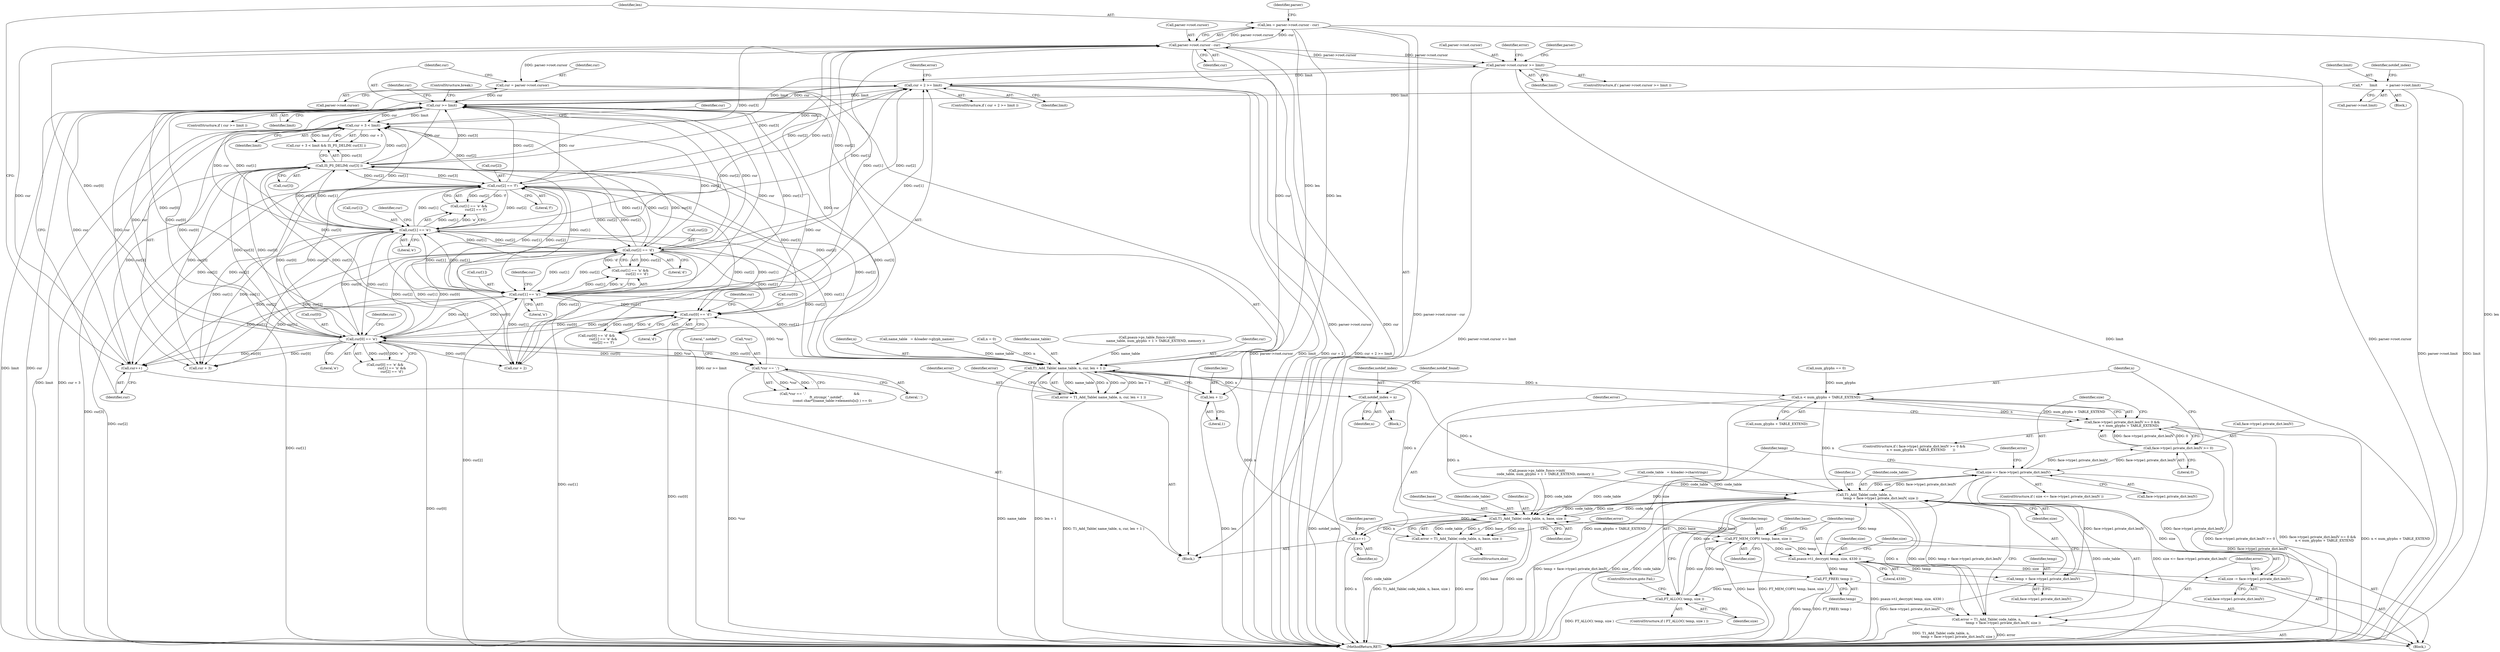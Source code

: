 digraph "0_savannah_73be9f9ab67842cfbec36ee99e8d2301434c84ca@integer" {
"1000377" [label="(Call,len = parser->root.cursor - cur)"];
"1000379" [label="(Call,parser->root.cursor - cur)"];
"1000343" [label="(Call,parser->root.cursor >= limit)"];
"1000289" [label="(Call,cur + 3 < limit)"];
"1000283" [label="(Call,cur >= limit)"];
"1000312" [label="(Call,cur[2] == 'f')"];
"1000334" [label="(Call,cur[2] == 'd')"];
"1000329" [label="(Call,cur[1] == 'n')"];
"1000307" [label="(Call,cur[1] == 'e')"];
"1000294" [label="(Call,IS_PS_DELIM( cur[3] ))"];
"1000323" [label="(Call,cur[0] == 'e')"];
"1000424" [label="(Call,*cur == '.')"];
"1000301" [label="(Call,cur[0] == 'd')"];
"1000275" [label="(Call,cur = parser->root.cursor)"];
"1000181" [label="(Call,*       limit        = parser->root.limit)"];
"1000364" [label="(Call,cur + 2 >= limit)"];
"1000375" [label="(Call,cur++)"];
"1000403" [label="(Call,T1_Add_Table( name_table, n, cur, len + 1 ))"];
"1000401" [label="(Call,error = T1_Add_Table( name_table, n, cur, len + 1 ))"];
"1000440" [label="(Call,notdef_index = n)"];
"1000457" [label="(Call,n < num_glyphs + TABLE_EXTEND)"];
"1000447" [label="(Call,face->type1.private_dict.lenIV >= 0 &&\n             n < num_glyphs + TABLE_EXTEND)"];
"1000504" [label="(Call,T1_Add_Table( code_table, n,\n                                temp + face->type1.private_dict.lenIV, size ))"];
"1000465" [label="(Call,size <= face->type1.private_dict.lenIV)"];
"1000448" [label="(Call,face->type1.private_dict.lenIV >= 0)"];
"1000481" [label="(Call,FT_ALLOC( temp, size ))"];
"1000485" [label="(Call,FT_MEM_COPY( temp, base, size ))"];
"1000489" [label="(Call,psaux->t1_decrypt( temp, size, 4330 ))"];
"1000493" [label="(Call,size -= face->type1.private_dict.lenIV)"];
"1000507" [label="(Call,temp + face->type1.private_dict.lenIV)"];
"1000517" [label="(Call,FT_FREE( temp ))"];
"1000522" [label="(Call,T1_Add_Table( code_table, n, base, size ))"];
"1000520" [label="(Call,error = T1_Add_Table( code_table, n, base, size ))"];
"1000530" [label="(Call,n++)"];
"1000502" [label="(Call,error = T1_Add_Table( code_table, n,\n                                temp + face->type1.private_dict.lenIV, size ))"];
"1000407" [label="(Call,len + 1)"];
"1000293" [label="(Identifier,limit)"];
"1000489" [label="(Call,psaux->t1_decrypt( temp, size, 4330 ))"];
"1000532" [label="(MethodReturn,RET)"];
"1000484" [label="(ControlStructure,goto Fail;)"];
"1000481" [label="(Call,FT_ALLOC( temp, size ))"];
"1000343" [label="(Call,parser->root.cursor >= limit)"];
"1000246" [label="(Call,psaux->ps_table_funcs->init(\n                name_table, num_glyphs + 1 + TABLE_EXTEND, memory ))"];
"1000377" [label="(Call,len = parser->root.cursor - cur)"];
"1000441" [label="(Identifier,notdef_index)"];
"1000380" [label="(Call,parser->root.cursor)"];
"1000192" [label="(Identifier,notdef_index)"];
"1000290" [label="(Call,cur + 3)"];
"1000424" [label="(Call,*cur == '.')"];
"1000522" [label="(Call,T1_Add_Table( code_table, n, base, size ))"];
"1000408" [label="(Identifier,len)"];
"1000379" [label="(Call,parser->root.cursor - cur)"];
"1000524" [label="(Identifier,n)"];
"1000331" [label="(Identifier,cur)"];
"1000313" [label="(Call,cur[2])"];
"1000277" [label="(Call,parser->root.cursor)"];
"1000311" [label="(Literal,'e')"];
"1000495" [label="(Call,face->type1.private_dict.lenIV)"];
"1000491" [label="(Identifier,size)"];
"1000407" [label="(Call,len + 1)"];
"1000323" [label="(Call,cur[0] == 'e')"];
"1000442" [label="(Identifier,n)"];
"1000296" [label="(Identifier,cur)"];
"1000307" [label="(Call,cur[1] == 'e')"];
"1000456" [label="(Literal,0)"];
"1000308" [label="(Call,cur[1])"];
"1000284" [label="(Identifier,cur)"];
"1000525" [label="(Identifier,base)"];
"1000482" [label="(Identifier,temp)"];
"1000322" [label="(Call,cur[0] == 'e' &&\n             cur[1] == 'n' &&\n             cur[2] == 'd')"];
"1000294" [label="(Call,IS_PS_DELIM( cur[3] ))"];
"1000464" [label="(ControlStructure,if ( size <= face->type1.private_dict.lenIV ))"];
"1000291" [label="(Identifier,cur)"];
"1000446" [label="(ControlStructure,if ( face->type1.private_dict.lenIV >= 0 &&\n             n < num_glyphs + TABLE_EXTEND       ))"];
"1000401" [label="(Call,error = T1_Add_Table( name_table, n, cur, len + 1 ))"];
"1000330" [label="(Call,cur[1])"];
"1000406" [label="(Identifier,cur)"];
"1000504" [label="(Call,T1_Add_Table( code_table, n,\n                                temp + face->type1.private_dict.lenIV, size ))"];
"1000403" [label="(Call,T1_Add_Table( name_table, n, cur, len + 1 ))"];
"1000518" [label="(Identifier,temp)"];
"1000349" [label="(Identifier,limit)"];
"1000282" [label="(ControlStructure,if ( cur >= limit ))"];
"1000519" [label="(ControlStructure,else)"];
"1000182" [label="(Identifier,limit)"];
"1000405" [label="(Identifier,n)"];
"1000183" [label="(Call,parser->root.limit)"];
"1000531" [label="(Identifier,n)"];
"1000336" [label="(Identifier,cur)"];
"1000492" [label="(Literal,4330)"];
"1000459" [label="(Call,num_glyphs + TABLE_EXTEND)"];
"1000295" [label="(Call,cur[3])"];
"1000352" [label="(Identifier,error)"];
"1000425" [label="(Call,*cur)"];
"1000488" [label="(Identifier,size)"];
"1000521" [label="(Identifier,error)"];
"1000302" [label="(Call,cur[0])"];
"1000402" [label="(Identifier,error)"];
"1000365" [label="(Call,cur + 2)"];
"1000411" [label="(Identifier,error)"];
"1000327" [label="(Literal,'e')"];
"1000300" [label="(Call,cur[0] == 'd' &&\n             cur[1] == 'e' &&\n             cur[2] == 'f')"];
"1000359" [label="(Identifier,parser)"];
"1000389" [label="(Identifier,parser)"];
"1000149" [label="(Call,name_table   = &loader->glyph_names)"];
"1000507" [label="(Call,temp + face->type1.private_dict.lenIV)"];
"1000335" [label="(Call,cur[2])"];
"1000142" [label="(Call,code_table   = &loader->charstrings)"];
"1000309" [label="(Identifier,cur)"];
"1000181" [label="(Call,*       limit        = parser->root.limit)"];
"1000329" [label="(Call,cur[1] == 'n')"];
"1000305" [label="(Literal,'d')"];
"1000266" [label="(Call,n = 0)"];
"1000467" [label="(Call,face->type1.private_dict.lenIV)"];
"1000324" [label="(Call,cur[0])"];
"1000301" [label="(Call,cur[0] == 'd')"];
"1000490" [label="(Identifier,temp)"];
"1000444" [label="(Identifier,notdef_found)"];
"1000276" [label="(Identifier,cur)"];
"1000506" [label="(Identifier,n)"];
"1000270" [label="(Block,)"];
"1000449" [label="(Call,face->type1.private_dict.lenIV)"];
"1000342" [label="(ControlStructure,if ( parser->root.cursor >= limit ))"];
"1000375" [label="(Call,cur++)"];
"1000288" [label="(Call,cur + 3 < limit && IS_PS_DELIM( cur[3] ))"];
"1000494" [label="(Identifier,size)"];
"1000404" [label="(Identifier,name_table)"];
"1000462" [label="(Block,)"];
"1000503" [label="(Identifier,error)"];
"1000338" [label="(Literal,'d')"];
"1000275" [label="(Call,cur = parser->root.cursor)"];
"1000502" [label="(Call,error = T1_Add_Table( code_table, n,\n                                temp + face->type1.private_dict.lenIV, size ))"];
"1000344" [label="(Call,parser->root.cursor)"];
"1000487" [label="(Identifier,base)"];
"1000316" [label="(Literal,'f')"];
"1000523" [label="(Identifier,code_table)"];
"1000457" [label="(Call,n < num_glyphs + TABLE_EXTEND)"];
"1000476" [label="(Identifier,error)"];
"1000483" [label="(Identifier,size)"];
"1000312" [label="(Call,cur[2] == 'f')"];
"1000363" [label="(ControlStructure,if ( cur + 2 >= limit ))"];
"1000528" [label="(Identifier,error)"];
"1000439" [label="(Block,)"];
"1000516" [label="(Identifier,size)"];
"1000493" [label="(Call,size -= face->type1.private_dict.lenIV)"];
"1000368" [label="(Identifier,limit)"];
"1000505" [label="(Identifier,code_table)"];
"1000480" [label="(ControlStructure,if ( FT_ALLOC( temp, size ) ))"];
"1000306" [label="(Call,cur[1] == 'e' &&\n             cur[2] == 'f')"];
"1000440" [label="(Call,notdef_index = n)"];
"1000509" [label="(Call,face->type1.private_dict.lenIV)"];
"1000508" [label="(Identifier,temp)"];
"1000458" [label="(Identifier,n)"];
"1000448" [label="(Call,face->type1.private_dict.lenIV >= 0)"];
"1000233" [label="(Call,psaux->ps_table_funcs->init(\n                code_table, num_glyphs + 1 + TABLE_EXTEND, memory ))"];
"1000430" [label="(Literal,\".notdef\")"];
"1000289" [label="(Call,cur + 3 < limit)"];
"1000385" [label="(Identifier,cur)"];
"1000285" [label="(Identifier,limit)"];
"1000371" [label="(Identifier,error)"];
"1000216" [label="(Call,num_glyphs == 0)"];
"1000466" [label="(Identifier,size)"];
"1000465" [label="(Call,size <= face->type1.private_dict.lenIV)"];
"1000485" [label="(Call,FT_MEM_COPY( temp, base, size ))"];
"1000486" [label="(Identifier,temp)"];
"1000530" [label="(Call,n++)"];
"1000334" [label="(Call,cur[2] == 'd')"];
"1000283" [label="(Call,cur >= limit)"];
"1000447" [label="(Call,face->type1.private_dict.lenIV >= 0 &&\n             n < num_glyphs + TABLE_EXTEND)"];
"1000376" [label="(Identifier,cur)"];
"1000333" [label="(Literal,'n')"];
"1000314" [label="(Identifier,cur)"];
"1000517" [label="(Call,FT_FREE( temp ))"];
"1000526" [label="(Identifier,size)"];
"1000427" [label="(Literal,'.')"];
"1000274" [label="(Identifier,parser)"];
"1000133" [label="(Block,)"];
"1000378" [label="(Identifier,len)"];
"1000423" [label="(Call,*cur == '.'                                              &&\n             ft_strcmp( \".notdef\",\n                        (const char*)(name_table->elements[n]) ) == 0)"];
"1000520" [label="(Call,error = T1_Add_Table( code_table, n, base, size ))"];
"1000286" [label="(ControlStructure,break;)"];
"1000328" [label="(Call,cur[1] == 'n' &&\n             cur[2] == 'd')"];
"1000364" [label="(Call,cur + 2 >= limit)"];
"1000409" [label="(Literal,1)"];
"1000377" -> "1000270"  [label="AST: "];
"1000377" -> "1000379"  [label="CFG: "];
"1000378" -> "1000377"  [label="AST: "];
"1000379" -> "1000377"  [label="AST: "];
"1000389" -> "1000377"  [label="CFG: "];
"1000377" -> "1000532"  [label="DDG: parser->root.cursor - cur"];
"1000377" -> "1000532"  [label="DDG: len"];
"1000379" -> "1000377"  [label="DDG: parser->root.cursor"];
"1000379" -> "1000377"  [label="DDG: cur"];
"1000377" -> "1000403"  [label="DDG: len"];
"1000377" -> "1000407"  [label="DDG: len"];
"1000379" -> "1000385"  [label="CFG: "];
"1000380" -> "1000379"  [label="AST: "];
"1000385" -> "1000379"  [label="AST: "];
"1000379" -> "1000532"  [label="DDG: parser->root.cursor"];
"1000379" -> "1000532"  [label="DDG: cur"];
"1000379" -> "1000275"  [label="DDG: parser->root.cursor"];
"1000379" -> "1000343"  [label="DDG: parser->root.cursor"];
"1000343" -> "1000379"  [label="DDG: parser->root.cursor"];
"1000375" -> "1000379"  [label="DDG: cur"];
"1000312" -> "1000379"  [label="DDG: cur[2]"];
"1000329" -> "1000379"  [label="DDG: cur[1]"];
"1000307" -> "1000379"  [label="DDG: cur[1]"];
"1000334" -> "1000379"  [label="DDG: cur[2]"];
"1000294" -> "1000379"  [label="DDG: cur[3]"];
"1000323" -> "1000379"  [label="DDG: cur[0]"];
"1000379" -> "1000403"  [label="DDG: cur"];
"1000343" -> "1000342"  [label="AST: "];
"1000343" -> "1000349"  [label="CFG: "];
"1000344" -> "1000343"  [label="AST: "];
"1000349" -> "1000343"  [label="AST: "];
"1000352" -> "1000343"  [label="CFG: "];
"1000359" -> "1000343"  [label="CFG: "];
"1000343" -> "1000532"  [label="DDG: limit"];
"1000343" -> "1000532"  [label="DDG: parser->root.cursor"];
"1000343" -> "1000532"  [label="DDG: parser->root.cursor >= limit"];
"1000289" -> "1000343"  [label="DDG: limit"];
"1000343" -> "1000364"  [label="DDG: limit"];
"1000289" -> "1000288"  [label="AST: "];
"1000289" -> "1000293"  [label="CFG: "];
"1000290" -> "1000289"  [label="AST: "];
"1000293" -> "1000289"  [label="AST: "];
"1000296" -> "1000289"  [label="CFG: "];
"1000288" -> "1000289"  [label="CFG: "];
"1000289" -> "1000532"  [label="DDG: cur + 3"];
"1000289" -> "1000532"  [label="DDG: limit"];
"1000289" -> "1000288"  [label="DDG: cur + 3"];
"1000289" -> "1000288"  [label="DDG: limit"];
"1000283" -> "1000289"  [label="DDG: cur"];
"1000283" -> "1000289"  [label="DDG: limit"];
"1000312" -> "1000289"  [label="DDG: cur[2]"];
"1000329" -> "1000289"  [label="DDG: cur[1]"];
"1000307" -> "1000289"  [label="DDG: cur[1]"];
"1000334" -> "1000289"  [label="DDG: cur[2]"];
"1000294" -> "1000289"  [label="DDG: cur[3]"];
"1000323" -> "1000289"  [label="DDG: cur[0]"];
"1000283" -> "1000282"  [label="AST: "];
"1000283" -> "1000285"  [label="CFG: "];
"1000284" -> "1000283"  [label="AST: "];
"1000285" -> "1000283"  [label="AST: "];
"1000286" -> "1000283"  [label="CFG: "];
"1000291" -> "1000283"  [label="CFG: "];
"1000283" -> "1000532"  [label="DDG: limit"];
"1000283" -> "1000532"  [label="DDG: cur"];
"1000283" -> "1000532"  [label="DDG: cur >= limit"];
"1000312" -> "1000283"  [label="DDG: cur[2]"];
"1000329" -> "1000283"  [label="DDG: cur[1]"];
"1000275" -> "1000283"  [label="DDG: cur"];
"1000307" -> "1000283"  [label="DDG: cur[1]"];
"1000334" -> "1000283"  [label="DDG: cur[2]"];
"1000294" -> "1000283"  [label="DDG: cur[3]"];
"1000323" -> "1000283"  [label="DDG: cur[0]"];
"1000181" -> "1000283"  [label="DDG: limit"];
"1000364" -> "1000283"  [label="DDG: limit"];
"1000283" -> "1000290"  [label="DDG: cur"];
"1000283" -> "1000294"  [label="DDG: cur"];
"1000283" -> "1000301"  [label="DDG: cur"];
"1000283" -> "1000307"  [label="DDG: cur"];
"1000283" -> "1000312"  [label="DDG: cur"];
"1000283" -> "1000323"  [label="DDG: cur"];
"1000283" -> "1000329"  [label="DDG: cur"];
"1000283" -> "1000334"  [label="DDG: cur"];
"1000283" -> "1000364"  [label="DDG: cur"];
"1000283" -> "1000365"  [label="DDG: cur"];
"1000283" -> "1000375"  [label="DDG: cur"];
"1000312" -> "1000306"  [label="AST: "];
"1000312" -> "1000316"  [label="CFG: "];
"1000313" -> "1000312"  [label="AST: "];
"1000316" -> "1000312"  [label="AST: "];
"1000306" -> "1000312"  [label="CFG: "];
"1000312" -> "1000532"  [label="DDG: cur[2]"];
"1000312" -> "1000290"  [label="DDG: cur[2]"];
"1000312" -> "1000294"  [label="DDG: cur[2]"];
"1000312" -> "1000301"  [label="DDG: cur[2]"];
"1000312" -> "1000307"  [label="DDG: cur[2]"];
"1000312" -> "1000306"  [label="DDG: cur[2]"];
"1000312" -> "1000306"  [label="DDG: 'f'"];
"1000334" -> "1000312"  [label="DDG: cur[2]"];
"1000329" -> "1000312"  [label="DDG: cur[1]"];
"1000307" -> "1000312"  [label="DDG: cur[1]"];
"1000294" -> "1000312"  [label="DDG: cur[3]"];
"1000323" -> "1000312"  [label="DDG: cur[0]"];
"1000312" -> "1000323"  [label="DDG: cur[2]"];
"1000312" -> "1000329"  [label="DDG: cur[2]"];
"1000312" -> "1000334"  [label="DDG: cur[2]"];
"1000312" -> "1000364"  [label="DDG: cur[2]"];
"1000312" -> "1000365"  [label="DDG: cur[2]"];
"1000312" -> "1000375"  [label="DDG: cur[2]"];
"1000312" -> "1000403"  [label="DDG: cur[2]"];
"1000334" -> "1000328"  [label="AST: "];
"1000334" -> "1000338"  [label="CFG: "];
"1000335" -> "1000334"  [label="AST: "];
"1000338" -> "1000334"  [label="AST: "];
"1000328" -> "1000334"  [label="CFG: "];
"1000334" -> "1000532"  [label="DDG: cur[2]"];
"1000334" -> "1000290"  [label="DDG: cur[2]"];
"1000334" -> "1000294"  [label="DDG: cur[2]"];
"1000334" -> "1000301"  [label="DDG: cur[2]"];
"1000334" -> "1000307"  [label="DDG: cur[2]"];
"1000334" -> "1000323"  [label="DDG: cur[2]"];
"1000334" -> "1000329"  [label="DDG: cur[2]"];
"1000334" -> "1000328"  [label="DDG: cur[2]"];
"1000334" -> "1000328"  [label="DDG: 'd'"];
"1000329" -> "1000334"  [label="DDG: cur[1]"];
"1000307" -> "1000334"  [label="DDG: cur[1]"];
"1000294" -> "1000334"  [label="DDG: cur[3]"];
"1000323" -> "1000334"  [label="DDG: cur[0]"];
"1000334" -> "1000364"  [label="DDG: cur[2]"];
"1000334" -> "1000365"  [label="DDG: cur[2]"];
"1000334" -> "1000375"  [label="DDG: cur[2]"];
"1000334" -> "1000403"  [label="DDG: cur[2]"];
"1000329" -> "1000328"  [label="AST: "];
"1000329" -> "1000333"  [label="CFG: "];
"1000330" -> "1000329"  [label="AST: "];
"1000333" -> "1000329"  [label="AST: "];
"1000336" -> "1000329"  [label="CFG: "];
"1000328" -> "1000329"  [label="CFG: "];
"1000329" -> "1000532"  [label="DDG: cur[1]"];
"1000329" -> "1000290"  [label="DDG: cur[1]"];
"1000329" -> "1000294"  [label="DDG: cur[1]"];
"1000329" -> "1000301"  [label="DDG: cur[1]"];
"1000329" -> "1000307"  [label="DDG: cur[1]"];
"1000329" -> "1000323"  [label="DDG: cur[1]"];
"1000329" -> "1000328"  [label="DDG: cur[1]"];
"1000329" -> "1000328"  [label="DDG: 'n'"];
"1000307" -> "1000329"  [label="DDG: cur[1]"];
"1000294" -> "1000329"  [label="DDG: cur[3]"];
"1000323" -> "1000329"  [label="DDG: cur[0]"];
"1000329" -> "1000364"  [label="DDG: cur[1]"];
"1000329" -> "1000365"  [label="DDG: cur[1]"];
"1000329" -> "1000375"  [label="DDG: cur[1]"];
"1000329" -> "1000403"  [label="DDG: cur[1]"];
"1000307" -> "1000306"  [label="AST: "];
"1000307" -> "1000311"  [label="CFG: "];
"1000308" -> "1000307"  [label="AST: "];
"1000311" -> "1000307"  [label="AST: "];
"1000314" -> "1000307"  [label="CFG: "];
"1000306" -> "1000307"  [label="CFG: "];
"1000307" -> "1000532"  [label="DDG: cur[1]"];
"1000307" -> "1000290"  [label="DDG: cur[1]"];
"1000307" -> "1000294"  [label="DDG: cur[1]"];
"1000307" -> "1000301"  [label="DDG: cur[1]"];
"1000307" -> "1000306"  [label="DDG: cur[1]"];
"1000307" -> "1000306"  [label="DDG: 'e'"];
"1000294" -> "1000307"  [label="DDG: cur[3]"];
"1000323" -> "1000307"  [label="DDG: cur[0]"];
"1000307" -> "1000323"  [label="DDG: cur[1]"];
"1000307" -> "1000364"  [label="DDG: cur[1]"];
"1000307" -> "1000365"  [label="DDG: cur[1]"];
"1000307" -> "1000375"  [label="DDG: cur[1]"];
"1000307" -> "1000403"  [label="DDG: cur[1]"];
"1000294" -> "1000288"  [label="AST: "];
"1000294" -> "1000295"  [label="CFG: "];
"1000295" -> "1000294"  [label="AST: "];
"1000288" -> "1000294"  [label="CFG: "];
"1000294" -> "1000532"  [label="DDG: cur[3]"];
"1000294" -> "1000290"  [label="DDG: cur[3]"];
"1000294" -> "1000288"  [label="DDG: cur[3]"];
"1000323" -> "1000294"  [label="DDG: cur[0]"];
"1000294" -> "1000301"  [label="DDG: cur[3]"];
"1000294" -> "1000323"  [label="DDG: cur[3]"];
"1000294" -> "1000364"  [label="DDG: cur[3]"];
"1000294" -> "1000365"  [label="DDG: cur[3]"];
"1000294" -> "1000375"  [label="DDG: cur[3]"];
"1000294" -> "1000403"  [label="DDG: cur[3]"];
"1000323" -> "1000322"  [label="AST: "];
"1000323" -> "1000327"  [label="CFG: "];
"1000324" -> "1000323"  [label="AST: "];
"1000327" -> "1000323"  [label="AST: "];
"1000331" -> "1000323"  [label="CFG: "];
"1000322" -> "1000323"  [label="CFG: "];
"1000323" -> "1000532"  [label="DDG: cur[0]"];
"1000323" -> "1000290"  [label="DDG: cur[0]"];
"1000323" -> "1000301"  [label="DDG: cur[0]"];
"1000323" -> "1000322"  [label="DDG: cur[0]"];
"1000323" -> "1000322"  [label="DDG: 'e'"];
"1000424" -> "1000323"  [label="DDG: *cur"];
"1000301" -> "1000323"  [label="DDG: cur[0]"];
"1000323" -> "1000364"  [label="DDG: cur[0]"];
"1000323" -> "1000365"  [label="DDG: cur[0]"];
"1000323" -> "1000375"  [label="DDG: cur[0]"];
"1000323" -> "1000403"  [label="DDG: cur[0]"];
"1000323" -> "1000424"  [label="DDG: cur[0]"];
"1000424" -> "1000423"  [label="AST: "];
"1000424" -> "1000427"  [label="CFG: "];
"1000425" -> "1000424"  [label="AST: "];
"1000427" -> "1000424"  [label="AST: "];
"1000430" -> "1000424"  [label="CFG: "];
"1000423" -> "1000424"  [label="CFG: "];
"1000424" -> "1000532"  [label="DDG: *cur"];
"1000424" -> "1000301"  [label="DDG: *cur"];
"1000424" -> "1000423"  [label="DDG: *cur"];
"1000424" -> "1000423"  [label="DDG: '.'"];
"1000301" -> "1000300"  [label="AST: "];
"1000301" -> "1000305"  [label="CFG: "];
"1000302" -> "1000301"  [label="AST: "];
"1000305" -> "1000301"  [label="AST: "];
"1000309" -> "1000301"  [label="CFG: "];
"1000300" -> "1000301"  [label="CFG: "];
"1000301" -> "1000532"  [label="DDG: cur[0]"];
"1000301" -> "1000300"  [label="DDG: cur[0]"];
"1000301" -> "1000300"  [label="DDG: 'd'"];
"1000275" -> "1000270"  [label="AST: "];
"1000275" -> "1000277"  [label="CFG: "];
"1000276" -> "1000275"  [label="AST: "];
"1000277" -> "1000275"  [label="AST: "];
"1000284" -> "1000275"  [label="CFG: "];
"1000275" -> "1000532"  [label="DDG: parser->root.cursor"];
"1000181" -> "1000133"  [label="AST: "];
"1000181" -> "1000183"  [label="CFG: "];
"1000182" -> "1000181"  [label="AST: "];
"1000183" -> "1000181"  [label="AST: "];
"1000192" -> "1000181"  [label="CFG: "];
"1000181" -> "1000532"  [label="DDG: limit"];
"1000181" -> "1000532"  [label="DDG: parser->root.limit"];
"1000364" -> "1000363"  [label="AST: "];
"1000364" -> "1000368"  [label="CFG: "];
"1000365" -> "1000364"  [label="AST: "];
"1000368" -> "1000364"  [label="AST: "];
"1000371" -> "1000364"  [label="CFG: "];
"1000376" -> "1000364"  [label="CFG: "];
"1000364" -> "1000532"  [label="DDG: cur + 2"];
"1000364" -> "1000532"  [label="DDG: cur + 2 >= limit"];
"1000364" -> "1000532"  [label="DDG: limit"];
"1000375" -> "1000270"  [label="AST: "];
"1000375" -> "1000376"  [label="CFG: "];
"1000376" -> "1000375"  [label="AST: "];
"1000378" -> "1000375"  [label="CFG: "];
"1000403" -> "1000401"  [label="AST: "];
"1000403" -> "1000407"  [label="CFG: "];
"1000404" -> "1000403"  [label="AST: "];
"1000405" -> "1000403"  [label="AST: "];
"1000406" -> "1000403"  [label="AST: "];
"1000407" -> "1000403"  [label="AST: "];
"1000401" -> "1000403"  [label="CFG: "];
"1000403" -> "1000532"  [label="DDG: name_table"];
"1000403" -> "1000532"  [label="DDG: len + 1"];
"1000403" -> "1000401"  [label="DDG: name_table"];
"1000403" -> "1000401"  [label="DDG: n"];
"1000403" -> "1000401"  [label="DDG: cur"];
"1000403" -> "1000401"  [label="DDG: len + 1"];
"1000149" -> "1000403"  [label="DDG: name_table"];
"1000246" -> "1000403"  [label="DDG: name_table"];
"1000530" -> "1000403"  [label="DDG: n"];
"1000266" -> "1000403"  [label="DDG: n"];
"1000403" -> "1000440"  [label="DDG: n"];
"1000403" -> "1000457"  [label="DDG: n"];
"1000403" -> "1000504"  [label="DDG: n"];
"1000403" -> "1000522"  [label="DDG: n"];
"1000401" -> "1000270"  [label="AST: "];
"1000402" -> "1000401"  [label="AST: "];
"1000411" -> "1000401"  [label="CFG: "];
"1000401" -> "1000532"  [label="DDG: T1_Add_Table( name_table, n, cur, len + 1 )"];
"1000440" -> "1000439"  [label="AST: "];
"1000440" -> "1000442"  [label="CFG: "];
"1000441" -> "1000440"  [label="AST: "];
"1000442" -> "1000440"  [label="AST: "];
"1000444" -> "1000440"  [label="CFG: "];
"1000440" -> "1000532"  [label="DDG: notdef_index"];
"1000457" -> "1000447"  [label="AST: "];
"1000457" -> "1000459"  [label="CFG: "];
"1000458" -> "1000457"  [label="AST: "];
"1000459" -> "1000457"  [label="AST: "];
"1000447" -> "1000457"  [label="CFG: "];
"1000457" -> "1000532"  [label="DDG: num_glyphs + TABLE_EXTEND"];
"1000457" -> "1000447"  [label="DDG: n"];
"1000457" -> "1000447"  [label="DDG: num_glyphs + TABLE_EXTEND"];
"1000216" -> "1000457"  [label="DDG: num_glyphs"];
"1000457" -> "1000504"  [label="DDG: n"];
"1000457" -> "1000522"  [label="DDG: n"];
"1000447" -> "1000446"  [label="AST: "];
"1000447" -> "1000448"  [label="CFG: "];
"1000448" -> "1000447"  [label="AST: "];
"1000466" -> "1000447"  [label="CFG: "];
"1000521" -> "1000447"  [label="CFG: "];
"1000447" -> "1000532"  [label="DDG: n < num_glyphs + TABLE_EXTEND"];
"1000447" -> "1000532"  [label="DDG: face->type1.private_dict.lenIV >= 0 &&\n             n < num_glyphs + TABLE_EXTEND"];
"1000447" -> "1000532"  [label="DDG: face->type1.private_dict.lenIV >= 0"];
"1000448" -> "1000447"  [label="DDG: face->type1.private_dict.lenIV"];
"1000448" -> "1000447"  [label="DDG: 0"];
"1000504" -> "1000502"  [label="AST: "];
"1000504" -> "1000516"  [label="CFG: "];
"1000505" -> "1000504"  [label="AST: "];
"1000506" -> "1000504"  [label="AST: "];
"1000507" -> "1000504"  [label="AST: "];
"1000516" -> "1000504"  [label="AST: "];
"1000502" -> "1000504"  [label="CFG: "];
"1000504" -> "1000532"  [label="DDG: temp + face->type1.private_dict.lenIV"];
"1000504" -> "1000532"  [label="DDG: size"];
"1000504" -> "1000532"  [label="DDG: code_table"];
"1000504" -> "1000465"  [label="DDG: size"];
"1000504" -> "1000502"  [label="DDG: code_table"];
"1000504" -> "1000502"  [label="DDG: n"];
"1000504" -> "1000502"  [label="DDG: temp + face->type1.private_dict.lenIV"];
"1000504" -> "1000502"  [label="DDG: size"];
"1000522" -> "1000504"  [label="DDG: code_table"];
"1000233" -> "1000504"  [label="DDG: code_table"];
"1000142" -> "1000504"  [label="DDG: code_table"];
"1000489" -> "1000504"  [label="DDG: temp"];
"1000465" -> "1000504"  [label="DDG: face->type1.private_dict.lenIV"];
"1000493" -> "1000504"  [label="DDG: size"];
"1000504" -> "1000522"  [label="DDG: code_table"];
"1000504" -> "1000522"  [label="DDG: size"];
"1000504" -> "1000530"  [label="DDG: n"];
"1000465" -> "1000464"  [label="AST: "];
"1000465" -> "1000467"  [label="CFG: "];
"1000466" -> "1000465"  [label="AST: "];
"1000467" -> "1000465"  [label="AST: "];
"1000476" -> "1000465"  [label="CFG: "];
"1000482" -> "1000465"  [label="CFG: "];
"1000465" -> "1000532"  [label="DDG: size <= face->type1.private_dict.lenIV"];
"1000465" -> "1000448"  [label="DDG: face->type1.private_dict.lenIV"];
"1000522" -> "1000465"  [label="DDG: size"];
"1000448" -> "1000465"  [label="DDG: face->type1.private_dict.lenIV"];
"1000465" -> "1000481"  [label="DDG: size"];
"1000465" -> "1000493"  [label="DDG: face->type1.private_dict.lenIV"];
"1000465" -> "1000507"  [label="DDG: face->type1.private_dict.lenIV"];
"1000448" -> "1000456"  [label="CFG: "];
"1000449" -> "1000448"  [label="AST: "];
"1000456" -> "1000448"  [label="AST: "];
"1000458" -> "1000448"  [label="CFG: "];
"1000448" -> "1000532"  [label="DDG: face->type1.private_dict.lenIV"];
"1000481" -> "1000480"  [label="AST: "];
"1000481" -> "1000483"  [label="CFG: "];
"1000482" -> "1000481"  [label="AST: "];
"1000483" -> "1000481"  [label="AST: "];
"1000484" -> "1000481"  [label="CFG: "];
"1000486" -> "1000481"  [label="CFG: "];
"1000481" -> "1000532"  [label="DDG: FT_ALLOC( temp, size )"];
"1000517" -> "1000481"  [label="DDG: temp"];
"1000481" -> "1000485"  [label="DDG: temp"];
"1000481" -> "1000485"  [label="DDG: size"];
"1000485" -> "1000462"  [label="AST: "];
"1000485" -> "1000488"  [label="CFG: "];
"1000486" -> "1000485"  [label="AST: "];
"1000487" -> "1000485"  [label="AST: "];
"1000488" -> "1000485"  [label="AST: "];
"1000490" -> "1000485"  [label="CFG: "];
"1000485" -> "1000532"  [label="DDG: base"];
"1000485" -> "1000532"  [label="DDG: FT_MEM_COPY( temp, base, size )"];
"1000522" -> "1000485"  [label="DDG: base"];
"1000485" -> "1000489"  [label="DDG: temp"];
"1000485" -> "1000489"  [label="DDG: size"];
"1000485" -> "1000522"  [label="DDG: base"];
"1000489" -> "1000462"  [label="AST: "];
"1000489" -> "1000492"  [label="CFG: "];
"1000490" -> "1000489"  [label="AST: "];
"1000491" -> "1000489"  [label="AST: "];
"1000492" -> "1000489"  [label="AST: "];
"1000494" -> "1000489"  [label="CFG: "];
"1000489" -> "1000532"  [label="DDG: psaux->t1_decrypt( temp, size, 4330 )"];
"1000489" -> "1000493"  [label="DDG: size"];
"1000489" -> "1000507"  [label="DDG: temp"];
"1000489" -> "1000517"  [label="DDG: temp"];
"1000493" -> "1000462"  [label="AST: "];
"1000493" -> "1000495"  [label="CFG: "];
"1000494" -> "1000493"  [label="AST: "];
"1000495" -> "1000493"  [label="AST: "];
"1000503" -> "1000493"  [label="CFG: "];
"1000507" -> "1000509"  [label="CFG: "];
"1000508" -> "1000507"  [label="AST: "];
"1000509" -> "1000507"  [label="AST: "];
"1000516" -> "1000507"  [label="CFG: "];
"1000507" -> "1000532"  [label="DDG: face->type1.private_dict.lenIV"];
"1000517" -> "1000462"  [label="AST: "];
"1000517" -> "1000518"  [label="CFG: "];
"1000518" -> "1000517"  [label="AST: "];
"1000528" -> "1000517"  [label="CFG: "];
"1000517" -> "1000532"  [label="DDG: temp"];
"1000517" -> "1000532"  [label="DDG: FT_FREE( temp )"];
"1000522" -> "1000520"  [label="AST: "];
"1000522" -> "1000526"  [label="CFG: "];
"1000523" -> "1000522"  [label="AST: "];
"1000524" -> "1000522"  [label="AST: "];
"1000525" -> "1000522"  [label="AST: "];
"1000526" -> "1000522"  [label="AST: "];
"1000520" -> "1000522"  [label="CFG: "];
"1000522" -> "1000532"  [label="DDG: base"];
"1000522" -> "1000532"  [label="DDG: size"];
"1000522" -> "1000532"  [label="DDG: code_table"];
"1000522" -> "1000520"  [label="DDG: code_table"];
"1000522" -> "1000520"  [label="DDG: n"];
"1000522" -> "1000520"  [label="DDG: base"];
"1000522" -> "1000520"  [label="DDG: size"];
"1000233" -> "1000522"  [label="DDG: code_table"];
"1000142" -> "1000522"  [label="DDG: code_table"];
"1000522" -> "1000530"  [label="DDG: n"];
"1000520" -> "1000519"  [label="AST: "];
"1000521" -> "1000520"  [label="AST: "];
"1000528" -> "1000520"  [label="CFG: "];
"1000520" -> "1000532"  [label="DDG: T1_Add_Table( code_table, n, base, size )"];
"1000520" -> "1000532"  [label="DDG: error"];
"1000530" -> "1000270"  [label="AST: "];
"1000530" -> "1000531"  [label="CFG: "];
"1000531" -> "1000530"  [label="AST: "];
"1000274" -> "1000530"  [label="CFG: "];
"1000530" -> "1000532"  [label="DDG: n"];
"1000502" -> "1000462"  [label="AST: "];
"1000503" -> "1000502"  [label="AST: "];
"1000518" -> "1000502"  [label="CFG: "];
"1000502" -> "1000532"  [label="DDG: error"];
"1000502" -> "1000532"  [label="DDG: T1_Add_Table( code_table, n,\n                                temp + face->type1.private_dict.lenIV, size )"];
"1000407" -> "1000409"  [label="CFG: "];
"1000408" -> "1000407"  [label="AST: "];
"1000409" -> "1000407"  [label="AST: "];
"1000407" -> "1000532"  [label="DDG: len"];
}
